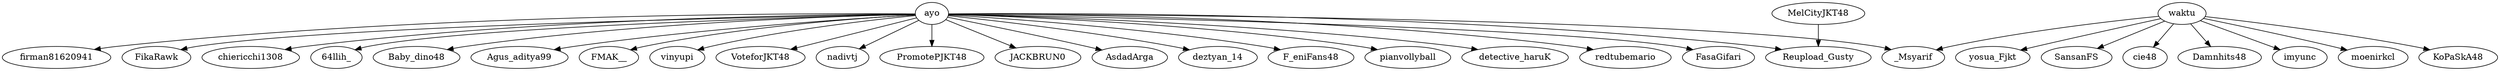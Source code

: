 strict digraph {
"ayo" -> "JACKBRUN0"
"ayo" -> "AsdadArga"
"ayo" -> "deztyan_14"
"ayo" -> "F_eniFans48"
"ayo" -> "pianvollyball"
"ayo" -> "detective_haruK"
"ayo" -> "redtubemario"
"ayo" -> "FasaGifari"
"ayo" -> "firman81620941"
"ayo" -> "FikaRawk"
"ayo" -> "chiericchi1308"
"ayo" -> "64llih_"
"ayo" -> "Baby_dino48"
"ayo" -> "64llih_"
"ayo" -> "_Msyarif"
"ayo" -> "FasaGifari"
"ayo" -> "Agus_aditya99"
"ayo" -> "FMAK__"
"ayo" -> "chiericchi1308"
"ayo" -> "Reupload_Gusty"
"ayo" -> "vinyupi"
"ayo" -> "VoteforJKT48"
"ayo" -> "nadivtj"
"ayo" -> "Agus_aditya99"
"ayo" -> "deztyan_14"
"ayo" -> "PromotePJKT48"
"ayo" -> "Agus_aditya99"
"ayo" -> "FikaRawk"
"waktu" -> "Damnhits48"
"waktu" -> "imyunc"
"waktu" -> "moenirkcl"
"waktu" -> "KoPaSkA48"
"waktu" -> "yosua_Fjkt"
"waktu" -> "SansanFS"
"waktu" -> "imyunc"
"waktu" -> "SansanFS"
"waktu" -> "cie48"
"waktu" -> "_Msyarif"
"MelCityJKT48" -> "Reupload_Gusty"
}